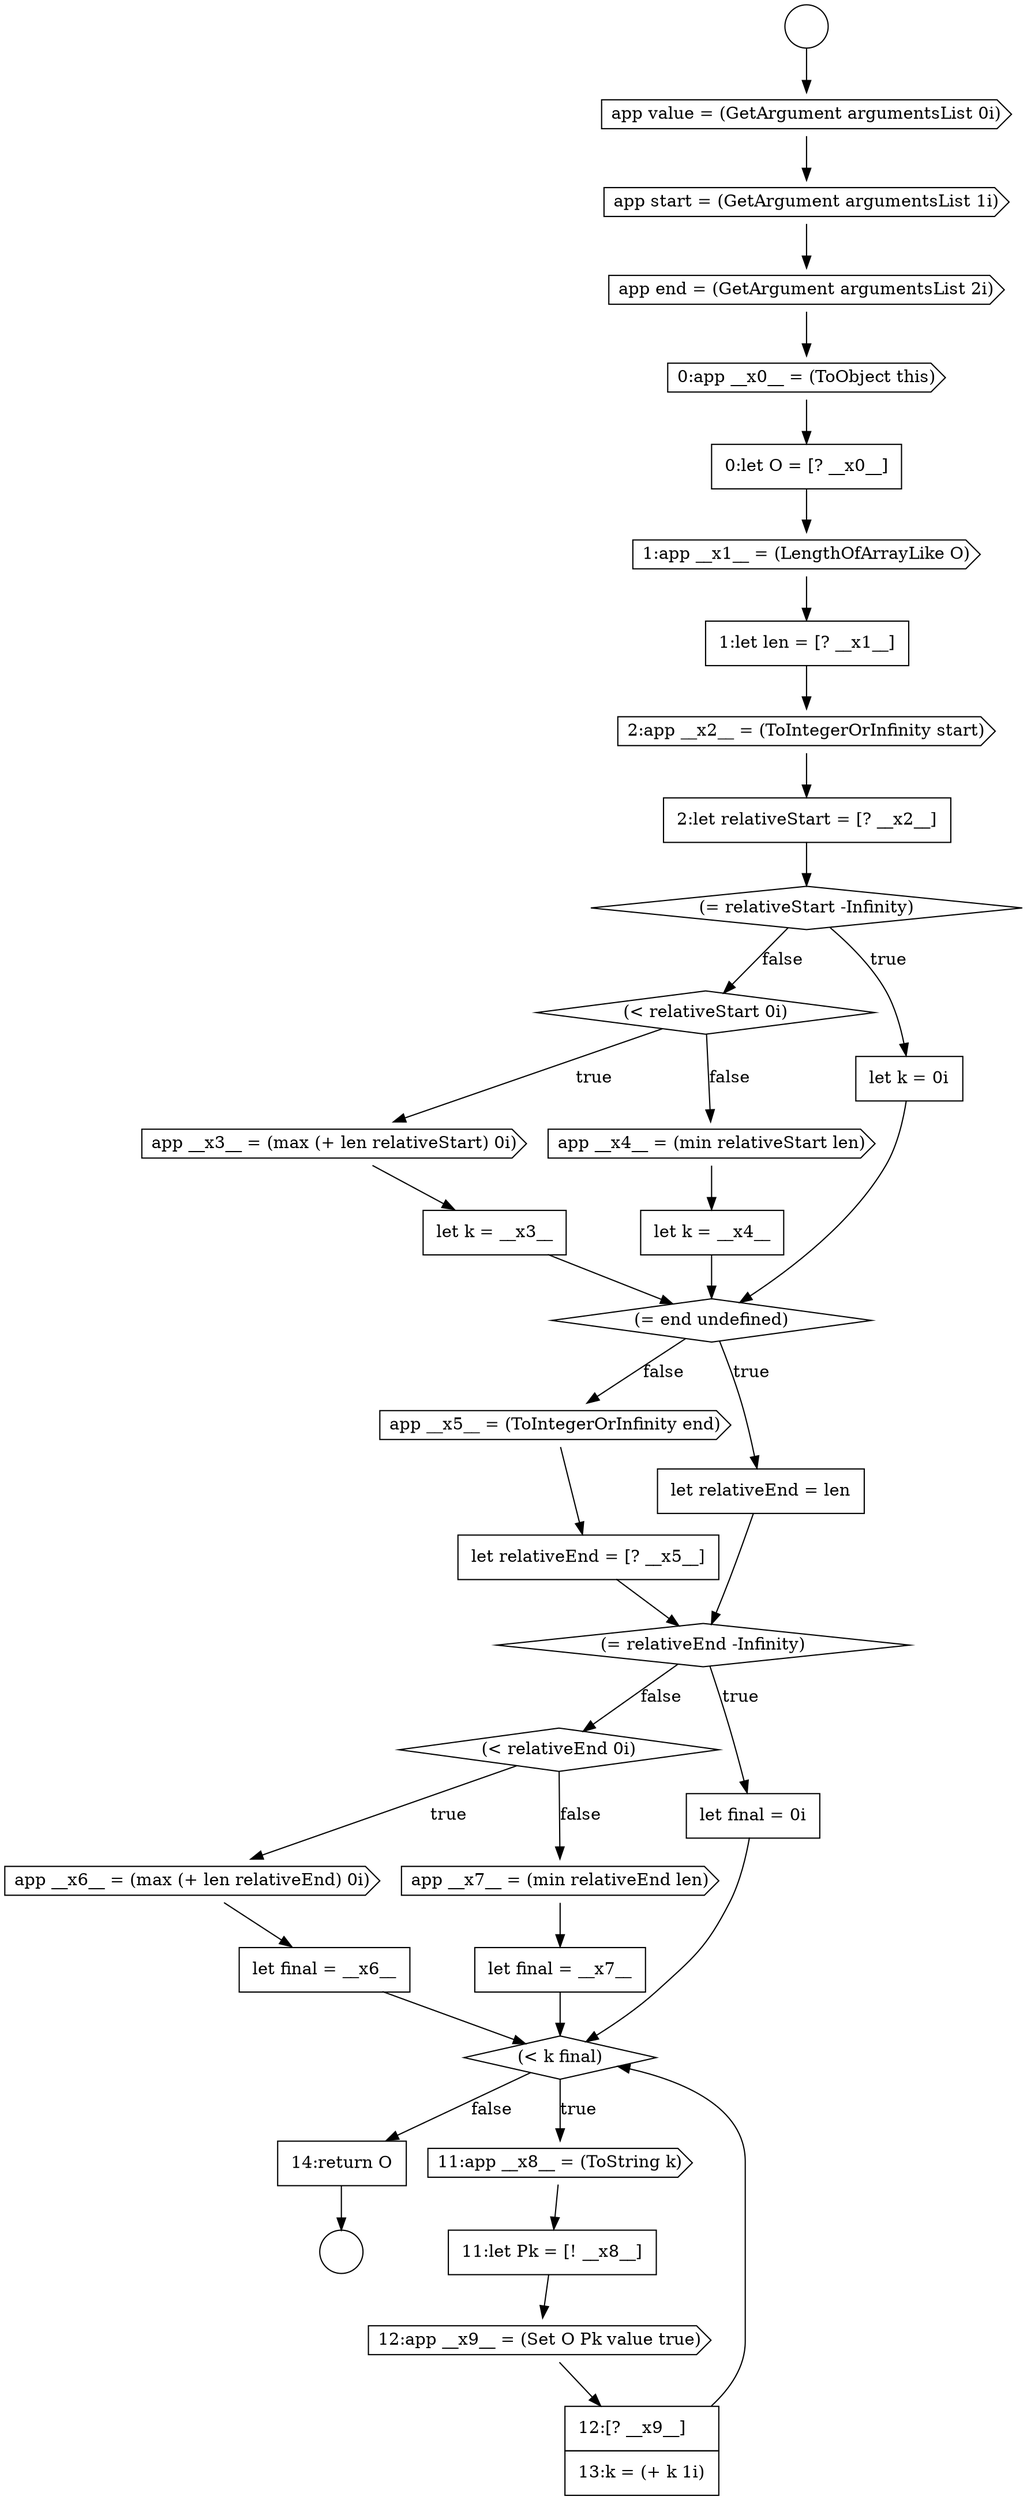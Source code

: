 digraph {
  node0 [shape=circle label=" " color="black" fillcolor="white" style=filled]
  node5 [shape=cds, label=<<font color="black">0:app __x0__ = (ToObject this)</font>> color="black" fillcolor="white" style=filled]
  node10 [shape=none, margin=0, label=<<font color="black">
    <table border="0" cellborder="1" cellspacing="0" cellpadding="10">
      <tr><td align="left">2:let relativeStart = [? __x2__]</td></tr>
    </table>
  </font>> color="black" fillcolor="white" style=filled]
  node14 [shape=cds, label=<<font color="black">app __x3__ = (max (+ len relativeStart) 0i)</font>> color="black" fillcolor="white" style=filled]
  node1 [shape=circle label=" " color="black" fillcolor="white" style=filled]
  node6 [shape=none, margin=0, label=<<font color="black">
    <table border="0" cellborder="1" cellspacing="0" cellpadding="10">
      <tr><td align="left">0:let O = [? __x0__]</td></tr>
    </table>
  </font>> color="black" fillcolor="white" style=filled]
  node9 [shape=cds, label=<<font color="black">2:app __x2__ = (ToIntegerOrInfinity start)</font>> color="black" fillcolor="white" style=filled]
  node13 [shape=diamond, label=<<font color="black">(&lt; relativeStart 0i)</font>> color="black" fillcolor="white" style=filled]
  node2 [shape=cds, label=<<font color="black">app value = (GetArgument argumentsList 0i)</font>> color="black" fillcolor="white" style=filled]
  node12 [shape=none, margin=0, label=<<font color="black">
    <table border="0" cellborder="1" cellspacing="0" cellpadding="10">
      <tr><td align="left">let k = 0i</td></tr>
    </table>
  </font>> color="black" fillcolor="white" style=filled]
  node7 [shape=cds, label=<<font color="black">1:app __x1__ = (LengthOfArrayLike O)</font>> color="black" fillcolor="white" style=filled]
  node3 [shape=cds, label=<<font color="black">app start = (GetArgument argumentsList 1i)</font>> color="black" fillcolor="white" style=filled]
  node18 [shape=diamond, label=<<font color="black">(= end undefined)</font>> color="black" fillcolor="white" style=filled]
  node11 [shape=diamond, label=<<font color="black">(= relativeStart -Infinity)</font>> color="black" fillcolor="white" style=filled]
  node8 [shape=none, margin=0, label=<<font color="black">
    <table border="0" cellborder="1" cellspacing="0" cellpadding="10">
      <tr><td align="left">1:let len = [? __x1__]</td></tr>
    </table>
  </font>> color="black" fillcolor="white" style=filled]
  node4 [shape=cds, label=<<font color="black">app end = (GetArgument argumentsList 2i)</font>> color="black" fillcolor="white" style=filled]
  node15 [shape=none, margin=0, label=<<font color="black">
    <table border="0" cellborder="1" cellspacing="0" cellpadding="10">
      <tr><td align="left">let k = __x3__</td></tr>
    </table>
  </font>> color="black" fillcolor="white" style=filled]
  node24 [shape=diamond, label=<<font color="black">(&lt; relativeEnd 0i)</font>> color="black" fillcolor="white" style=filled]
  node25 [shape=cds, label=<<font color="black">app __x6__ = (max (+ len relativeEnd) 0i)</font>> color="black" fillcolor="white" style=filled]
  node20 [shape=cds, label=<<font color="black">app __x5__ = (ToIntegerOrInfinity end)</font>> color="black" fillcolor="white" style=filled]
  node29 [shape=diamond, label=<<font color="black">(&lt; k final)</font>> color="black" fillcolor="white" style=filled]
  node28 [shape=none, margin=0, label=<<font color="black">
    <table border="0" cellborder="1" cellspacing="0" cellpadding="10">
      <tr><td align="left">let final = __x7__</td></tr>
    </table>
  </font>> color="black" fillcolor="white" style=filled]
  node21 [shape=none, margin=0, label=<<font color="black">
    <table border="0" cellborder="1" cellspacing="0" cellpadding="10">
      <tr><td align="left">let relativeEnd = [? __x5__]</td></tr>
    </table>
  </font>> color="black" fillcolor="white" style=filled]
  node33 [shape=none, margin=0, label=<<font color="black">
    <table border="0" cellborder="1" cellspacing="0" cellpadding="10">
      <tr><td align="left">12:[? __x9__]</td></tr>
      <tr><td align="left">13:k = (+ k 1i)</td></tr>
    </table>
  </font>> color="black" fillcolor="white" style=filled]
  node17 [shape=none, margin=0, label=<<font color="black">
    <table border="0" cellborder="1" cellspacing="0" cellpadding="10">
      <tr><td align="left">let k = __x4__</td></tr>
    </table>
  </font>> color="black" fillcolor="white" style=filled]
  node32 [shape=cds, label=<<font color="black">12:app __x9__ = (Set O Pk value true)</font>> color="black" fillcolor="white" style=filled]
  node34 [shape=none, margin=0, label=<<font color="black">
    <table border="0" cellborder="1" cellspacing="0" cellpadding="10">
      <tr><td align="left">14:return O</td></tr>
    </table>
  </font>> color="black" fillcolor="white" style=filled]
  node22 [shape=diamond, label=<<font color="black">(= relativeEnd -Infinity)</font>> color="black" fillcolor="white" style=filled]
  node27 [shape=cds, label=<<font color="black">app __x7__ = (min relativeEnd len)</font>> color="black" fillcolor="white" style=filled]
  node16 [shape=cds, label=<<font color="black">app __x4__ = (min relativeStart len)</font>> color="black" fillcolor="white" style=filled]
  node31 [shape=none, margin=0, label=<<font color="black">
    <table border="0" cellborder="1" cellspacing="0" cellpadding="10">
      <tr><td align="left">11:let Pk = [! __x8__]</td></tr>
    </table>
  </font>> color="black" fillcolor="white" style=filled]
  node26 [shape=none, margin=0, label=<<font color="black">
    <table border="0" cellborder="1" cellspacing="0" cellpadding="10">
      <tr><td align="left">let final = __x6__</td></tr>
    </table>
  </font>> color="black" fillcolor="white" style=filled]
  node23 [shape=none, margin=0, label=<<font color="black">
    <table border="0" cellborder="1" cellspacing="0" cellpadding="10">
      <tr><td align="left">let final = 0i</td></tr>
    </table>
  </font>> color="black" fillcolor="white" style=filled]
  node30 [shape=cds, label=<<font color="black">11:app __x8__ = (ToString k)</font>> color="black" fillcolor="white" style=filled]
  node19 [shape=none, margin=0, label=<<font color="black">
    <table border="0" cellborder="1" cellspacing="0" cellpadding="10">
      <tr><td align="left">let relativeEnd = len</td></tr>
    </table>
  </font>> color="black" fillcolor="white" style=filled]
  node28 -> node29 [ color="black"]
  node7 -> node8 [ color="black"]
  node29 -> node30 [label=<<font color="black">true</font>> color="black"]
  node29 -> node34 [label=<<font color="black">false</font>> color="black"]
  node2 -> node3 [ color="black"]
  node9 -> node10 [ color="black"]
  node27 -> node28 [ color="black"]
  node10 -> node11 [ color="black"]
  node25 -> node26 [ color="black"]
  node19 -> node22 [ color="black"]
  node24 -> node25 [label=<<font color="black">true</font>> color="black"]
  node24 -> node27 [label=<<font color="black">false</font>> color="black"]
  node5 -> node6 [ color="black"]
  node3 -> node4 [ color="black"]
  node11 -> node12 [label=<<font color="black">true</font>> color="black"]
  node11 -> node13 [label=<<font color="black">false</font>> color="black"]
  node22 -> node23 [label=<<font color="black">true</font>> color="black"]
  node22 -> node24 [label=<<font color="black">false</font>> color="black"]
  node33 -> node29 [ color="black"]
  node0 -> node2 [ color="black"]
  node15 -> node18 [ color="black"]
  node13 -> node14 [label=<<font color="black">true</font>> color="black"]
  node13 -> node16 [label=<<font color="black">false</font>> color="black"]
  node6 -> node7 [ color="black"]
  node14 -> node15 [ color="black"]
  node31 -> node32 [ color="black"]
  node30 -> node31 [ color="black"]
  node34 -> node1 [ color="black"]
  node23 -> node29 [ color="black"]
  node4 -> node5 [ color="black"]
  node8 -> node9 [ color="black"]
  node21 -> node22 [ color="black"]
  node26 -> node29 [ color="black"]
  node20 -> node21 [ color="black"]
  node12 -> node18 [ color="black"]
  node16 -> node17 [ color="black"]
  node18 -> node19 [label=<<font color="black">true</font>> color="black"]
  node18 -> node20 [label=<<font color="black">false</font>> color="black"]
  node32 -> node33 [ color="black"]
  node17 -> node18 [ color="black"]
}
